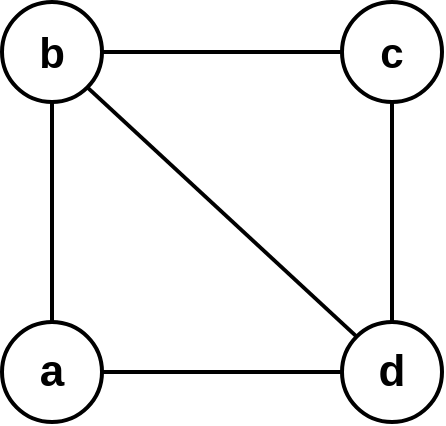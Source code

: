 <mxfile version="24.2.5" type="device">
  <diagram name="undirected" id="kqFHcIuxuwMGuDFP54hW">
    <mxGraphModel dx="880" dy="532" grid="1" gridSize="10" guides="1" tooltips="1" connect="1" arrows="1" fold="1" page="1" pageScale="1" pageWidth="1169" pageHeight="827" math="0" shadow="0">
      <root>
        <mxCell id="0" />
        <mxCell id="1" parent="0" />
        <mxCell id="Ev9MkNEBeL5gujuolwRq-6" style="edgeStyle=orthogonalEdgeStyle;rounded=0;orthogonalLoop=1;jettySize=auto;html=1;exitX=0.5;exitY=1;exitDx=0;exitDy=0;entryX=0.5;entryY=0;entryDx=0;entryDy=0;strokeWidth=2;endArrow=none;endFill=0;curved=1;" parent="1" source="Ev9MkNEBeL5gujuolwRq-1" target="Ev9MkNEBeL5gujuolwRq-2" edge="1">
          <mxGeometry relative="1" as="geometry" />
        </mxCell>
        <mxCell id="Ev9MkNEBeL5gujuolwRq-8" style="rounded=0;orthogonalLoop=1;jettySize=auto;html=1;exitX=1;exitY=1;exitDx=0;exitDy=0;strokeWidth=2;endArrow=none;endFill=0;entryX=0;entryY=0;entryDx=0;entryDy=0;" parent="1" source="Ev9MkNEBeL5gujuolwRq-1" target="Ev9MkNEBeL5gujuolwRq-3" edge="1">
          <mxGeometry relative="1" as="geometry" />
        </mxCell>
        <mxCell id="lFl9Z9qSvLaP5ZYf4YgW-1" style="edgeStyle=orthogonalEdgeStyle;rounded=0;orthogonalLoop=1;jettySize=auto;html=1;exitX=1;exitY=0.5;exitDx=0;exitDy=0;strokeWidth=2;endArrow=none;endFill=0;curved=1;" parent="1" source="Ev9MkNEBeL5gujuolwRq-1" target="Ev9MkNEBeL5gujuolwRq-5" edge="1">
          <mxGeometry relative="1" as="geometry" />
        </mxCell>
        <mxCell id="Ev9MkNEBeL5gujuolwRq-1" value="&lt;font size=&quot;1&quot; style=&quot;&quot;&gt;&lt;b style=&quot;font-size: 21px;&quot;&gt;b&lt;/b&gt;&lt;/font&gt;" style="ellipse;whiteSpace=wrap;html=1;aspect=fixed;strokeWidth=2;" parent="1" vertex="1">
          <mxGeometry x="270" y="60" width="50" height="50" as="geometry" />
        </mxCell>
        <mxCell id="Ev9MkNEBeL5gujuolwRq-9" style="edgeStyle=orthogonalEdgeStyle;rounded=0;orthogonalLoop=1;jettySize=auto;html=1;exitX=1;exitY=0.5;exitDx=0;exitDy=0;curved=1;endArrow=none;endFill=0;strokeWidth=2;" parent="1" source="Ev9MkNEBeL5gujuolwRq-2" target="Ev9MkNEBeL5gujuolwRq-3" edge="1">
          <mxGeometry relative="1" as="geometry" />
        </mxCell>
        <mxCell id="Ev9MkNEBeL5gujuolwRq-2" value="&lt;b style=&quot;font-size: 22px;&quot;&gt;a&lt;/b&gt;" style="ellipse;whiteSpace=wrap;html=1;aspect=fixed;strokeWidth=2;" parent="1" vertex="1">
          <mxGeometry x="270" y="220" width="50" height="50" as="geometry" />
        </mxCell>
        <mxCell id="Ev9MkNEBeL5gujuolwRq-3" value="&lt;font size=&quot;1&quot; style=&quot;&quot;&gt;&lt;b style=&quot;font-size: 22px;&quot;&gt;d&lt;/b&gt;&lt;/font&gt;" style="ellipse;whiteSpace=wrap;html=1;aspect=fixed;strokeWidth=2;" parent="1" vertex="1">
          <mxGeometry x="440" y="220" width="50" height="50" as="geometry" />
        </mxCell>
        <mxCell id="Ev9MkNEBeL5gujuolwRq-10" style="edgeStyle=orthogonalEdgeStyle;rounded=0;orthogonalLoop=1;jettySize=auto;html=1;exitX=0.5;exitY=1;exitDx=0;exitDy=0;entryX=0.5;entryY=0;entryDx=0;entryDy=0;curved=1;strokeWidth=2;endArrow=none;endFill=0;" parent="1" source="Ev9MkNEBeL5gujuolwRq-5" target="Ev9MkNEBeL5gujuolwRq-3" edge="1">
          <mxGeometry relative="1" as="geometry" />
        </mxCell>
        <mxCell id="Ev9MkNEBeL5gujuolwRq-5" value="&lt;font size=&quot;1&quot; style=&quot;&quot;&gt;&lt;b style=&quot;font-size: 21px;&quot;&gt;c&lt;/b&gt;&lt;/font&gt;" style="ellipse;whiteSpace=wrap;html=1;aspect=fixed;strokeWidth=2;" parent="1" vertex="1">
          <mxGeometry x="440" y="60" width="50" height="50" as="geometry" />
        </mxCell>
      </root>
    </mxGraphModel>
  </diagram>
</mxfile>
